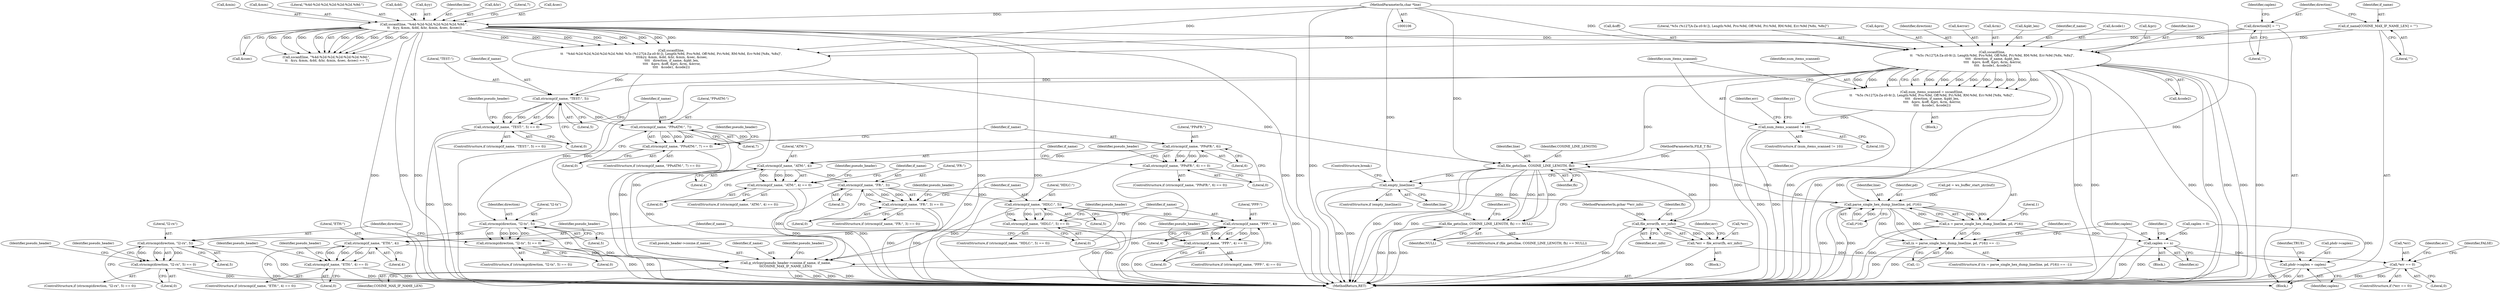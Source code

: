 digraph "0_wireshark_a66628e425db725df1ac52a3c573a03357060ddd@API" {
"1000232" [label="(Call,sscanf(line,\n\t\t   \"%5s (%127[A-Za-z0-9/:]), Length:%9d, Pro:%9d, Off:%9d, Pri:%9d, RM:%9d, Err:%9d [%8x, %8x]\",\n \t\t\t\t   direction, if_name, &pkt_len,\n \t\t\t\t   &pro, &off, &pri, &rm, &error,\n \t\t\t\t   &code1, &code2))"];
"1000156" [label="(Call,sscanf(line, \"%4d-%2d-%2d,%2d:%2d:%2d.%9d:\",\n \t\t   &yy, &mm, &dd, &hr, &min, &sec, &csec))"];
"1000110" [label="(MethodParameterIn,char *line)"];
"1000142" [label="(Call,direction[6] = \"\")"];
"1000138" [label="(Call,if_name[COSINE_MAX_IF_NAME_LEN] = \"\")"];
"1000230" [label="(Call,num_items_scanned = sscanf(line,\n\t\t   \"%5s (%127[A-Za-z0-9/:]), Length:%9d, Pro:%9d, Off:%9d, Pri:%9d, RM:%9d, Err:%9d [%8x, %8x]\",\n \t\t\t\t   direction, if_name, &pkt_len,\n \t\t\t\t   &pro, &off, &pri, &rm, &error,\n \t\t\t\t   &code1, &code2))"];
"1000254" [label="(Call,num_items_scanned != 10)"];
"1000395" [label="(Call,strncmp(if_name, \"TEST:\", 5))"];
"1000394" [label="(Call,strncmp(if_name, \"TEST:\", 5) == 0)"];
"1000411" [label="(Call,strncmp(if_name, \"PPoATM:\", 7))"];
"1000410" [label="(Call,strncmp(if_name, \"PPoATM:\", 7) == 0)"];
"1000427" [label="(Call,strncmp(if_name, \"PPoFR:\", 6))"];
"1000426" [label="(Call,strncmp(if_name, \"PPoFR:\", 6) == 0)"];
"1000443" [label="(Call,strncmp(if_name, \"ATM:\", 4))"];
"1000442" [label="(Call,strncmp(if_name, \"ATM:\", 4) == 0)"];
"1000459" [label="(Call,strncmp(if_name, \"FR:\", 3))"];
"1000458" [label="(Call,strncmp(if_name, \"FR:\", 3) == 0)"];
"1000475" [label="(Call,strncmp(if_name, \"HDLC:\", 5))"];
"1000474" [label="(Call,strncmp(if_name, \"HDLC:\", 5) == 0)"];
"1000491" [label="(Call,strncmp(if_name, \"PPP:\", 4))"];
"1000490" [label="(Call,strncmp(if_name, \"PPP:\", 4) == 0)"];
"1000507" [label="(Call,strncmp(if_name, \"ETH:\", 4))"];
"1000506" [label="(Call,strncmp(if_name, \"ETH:\", 4) == 0)"];
"1000560" [label="(Call,g_strlcpy(pseudo_header->cosine.if_name, if_name,\n\t\tCOSINE_MAX_IF_NAME_LEN))"];
"1000531" [label="(Call,strncmp(direction, \"l2-tx\", 5))"];
"1000530" [label="(Call,strncmp(direction, \"l2-tx\", 5) == 0)"];
"1000547" [label="(Call,strncmp(direction, \"l2-rx\", 5))"];
"1000546" [label="(Call,strncmp(direction, \"l2-rx\", 5) == 0)"];
"1000634" [label="(Call,file_gets(line, COSINE_LINE_LENGTH, fh))"];
"1000633" [label="(Call,file_gets(line, COSINE_LINE_LENGTH, fh) == NULL)"];
"1000643" [label="(Call,file_error(fh, err_info))"];
"1000640" [label="(Call,*err = file_error(fh, err_info))"];
"1000647" [label="(Call,*err == 0)"];
"1000659" [label="(Call,empty_line(line))"];
"1000667" [label="(Call,parse_single_hex_dump_line(line, pd, i*16))"];
"1000664" [label="(Call,(n = parse_single_hex_dump_line(line, pd, i*16)) == -1)"];
"1000665" [label="(Call,n = parse_single_hex_dump_line(line, pd, i*16))"];
"1000687" [label="(Call,caplen += n)"];
"1000690" [label="(Call,phdr->caplen = caplen)"];
"1000157" [label="(Identifier,line)"];
"1000441" [label="(ControlStructure,if (strncmp(if_name, \"ATM:\", 4) == 0))"];
"1000411" [label="(Call,strncmp(if_name, \"PPoATM:\", 7))"];
"1000689" [label="(Identifier,n)"];
"1000694" [label="(Identifier,caplen)"];
"1000239" [label="(Call,&pro)"];
"1000484" [label="(Identifier,pseudo_header)"];
"1000413" [label="(Literal,\"PPoATM:\")"];
"1000494" [label="(Literal,4)"];
"1000165" [label="(Call,&hr)"];
"1000420" [label="(Identifier,pseudo_header)"];
"1000659" [label="(Call,empty_line(line))"];
"1000230" [label="(Call,num_items_scanned = sscanf(line,\n\t\t   \"%5s (%127[A-Za-z0-9/:]), Length:%9d, Pro:%9d, Off:%9d, Pri:%9d, RM:%9d, Err:%9d [%8x, %8x]\",\n \t\t\t\t   direction, if_name, &pkt_len,\n \t\t\t\t   &pro, &off, &pri, &rm, &error,\n \t\t\t\t   &code1, &code2))"];
"1000632" [label="(ControlStructure,if (file_gets(line, COSINE_LINE_LENGTH, fh) == NULL))"];
"1000670" [label="(Call,i*16)"];
"1000567" [label="(Identifier,COSINE_MAX_IF_NAME_LEN)"];
"1000635" [label="(Identifier,line)"];
"1000415" [label="(Literal,0)"];
"1000235" [label="(Identifier,direction)"];
"1000247" [label="(Call,&error)"];
"1000662" [label="(ControlStructure,break;)"];
"1000697" [label="(MethodReturn,RET)"];
"1000525" [label="(Identifier,pseudo_header)"];
"1000534" [label="(Literal,5)"];
"1000489" [label="(ControlStructure,if (strncmp(if_name, \"PPP:\", 4) == 0))"];
"1000462" [label="(Literal,3)"];
"1000664" [label="(Call,(n = parse_single_hex_dump_line(line, pd, i*16)) == -1)"];
"1000173" [label="(Literal,7)"];
"1000404" [label="(Identifier,pseudo_header)"];
"1000459" [label="(Call,strncmp(if_name, \"FR:\", 3))"];
"1000474" [label="(Call,strncmp(if_name, \"HDLC:\", 5) == 0)"];
"1000139" [label="(Identifier,if_name)"];
"1000255" [label="(Identifier,num_items_scanned)"];
"1000563" [label="(Identifier,pseudo_header)"];
"1000490" [label="(Call,strncmp(if_name, \"PPP:\", 4) == 0)"];
"1000532" [label="(Identifier,direction)"];
"1000492" [label="(Identifier,if_name)"];
"1000138" [label="(Call,if_name[COSINE_MAX_IF_NAME_LEN] = \"\")"];
"1000445" [label="(Literal,\"ATM:\")"];
"1000452" [label="(Identifier,pseudo_header)"];
"1000660" [label="(Identifier,line)"];
"1000495" [label="(Literal,0)"];
"1000666" [label="(Identifier,n)"];
"1000394" [label="(Call,strncmp(if_name, \"TEST:\", 5) == 0)"];
"1000673" [label="(Call,-1)"];
"1000637" [label="(Identifier,fh)"];
"1000232" [label="(Call,sscanf(line,\n\t\t   \"%5s (%127[A-Za-z0-9/:]), Length:%9d, Pro:%9d, Off:%9d, Pri:%9d, RM:%9d, Err:%9d [%8x, %8x]\",\n \t\t\t\t   direction, if_name, &pkt_len,\n \t\t\t\t   &pro, &off, &pri, &rm, &error,\n \t\t\t\t   &code1, &code2))"];
"1000169" [label="(Call,&sec)"];
"1000508" [label="(Identifier,if_name)"];
"1000531" [label="(Call,strncmp(direction, \"l2-tx\", 5))"];
"1000167" [label="(Call,&min)"];
"1000461" [label="(Literal,\"FR:\")"];
"1000260" [label="(Identifier,err)"];
"1000649" [label="(Identifier,err)"];
"1000668" [label="(Identifier,line)"];
"1000245" [label="(Call,&rm)"];
"1000396" [label="(Identifier,if_name)"];
"1000161" [label="(Call,&mm)"];
"1000678" [label="(Identifier,err)"];
"1000477" [label="(Literal,\"HDLC:\")"];
"1000687" [label="(Call,caplen += n)"];
"1000506" [label="(Call,strncmp(if_name, \"ETH:\", 4) == 0)"];
"1000112" [label="(MethodParameterIn,gchar **err_info)"];
"1000476" [label="(Identifier,if_name)"];
"1000654" [label="(Identifier,err)"];
"1000690" [label="(Call,phdr->caplen = caplen)"];
"1000237" [label="(Call,&pkt_len)"];
"1000156" [label="(Call,sscanf(line, \"%4d-%2d-%2d,%2d:%2d:%2d.%9d:\",\n \t\t   &yy, &mm, &dd, &hr, &min, &sec, &csec))"];
"1000473" [label="(ControlStructure,if (strncmp(if_name, \"HDLC:\", 5) == 0))"];
"1000550" [label="(Literal,5)"];
"1000639" [label="(Block,)"];
"1000646" [label="(ControlStructure,if (*err == 0))"];
"1000674" [label="(Literal,1)"];
"1000251" [label="(Call,&code2)"];
"1000444" [label="(Identifier,if_name)"];
"1000436" [label="(Identifier,pseudo_header)"];
"1000140" [label="(Literal,\"\")"];
"1000256" [label="(Literal,10)"];
"1000236" [label="(Identifier,if_name)"];
"1000158" [label="(Literal,\"%4d-%2d-%2d,%2d:%2d:%2d.%9d:\")"];
"1000460" [label="(Identifier,if_name)"];
"1000171" [label="(Call,&csec)"];
"1000155" [label="(Call,sscanf(line, \"%4d-%2d-%2d,%2d:%2d:%2d.%9d:\",\n \t\t   &yy, &mm, &dd, &hr, &min, &sec, &csec) == 7)"];
"1000249" [label="(Call,&code1)"];
"1000696" [label="(Identifier,TRUE)"];
"1000428" [label="(Identifier,if_name)"];
"1000669" [label="(Identifier,pd)"];
"1000493" [label="(Literal,\"PPP:\")"];
"1000658" [label="(ControlStructure,if (empty_line(line)))"];
"1000270" [label="(Identifier,yy)"];
"1000667" [label="(Call,parse_single_hex_dump_line(line, pd, i*16))"];
"1000634" [label="(Call,file_gets(line, COSINE_LINE_LENGTH, fh))"];
"1000530" [label="(Call,strncmp(direction, \"l2-tx\", 5) == 0)"];
"1000143" [label="(Identifier,direction)"];
"1000561" [label="(Call,pseudo_header->cosine.if_name)"];
"1000509" [label="(Literal,\"ETH:\")"];
"1000151" [label="(Call,caplen = 0)"];
"1000633" [label="(Call,file_gets(line, COSINE_LINE_LENGTH, fh) == NULL)"];
"1000113" [label="(Block,)"];
"1000442" [label="(Call,strncmp(if_name, \"ATM:\", 4) == 0)"];
"1000229" [label="(Block,)"];
"1000657" [label="(Identifier,FALSE)"];
"1000507" [label="(Call,strncmp(if_name, \"ETH:\", 4))"];
"1000243" [label="(Call,&pri)"];
"1000431" [label="(Literal,0)"];
"1000642" [label="(Identifier,err)"];
"1000650" [label="(Literal,0)"];
"1000641" [label="(Call,*err)"];
"1000510" [label="(Literal,4)"];
"1000414" [label="(Literal,7)"];
"1000566" [label="(Identifier,if_name)"];
"1000142" [label="(Call,direction[6] = \"\")"];
"1000547" [label="(Call,strncmp(direction, \"l2-rx\", 5))"];
"1000648" [label="(Call,*err)"];
"1000571" [label="(Identifier,pseudo_header)"];
"1000163" [label="(Call,&dd)"];
"1000231" [label="(Identifier,num_items_scanned)"];
"1000159" [label="(Call,&yy)"];
"1000152" [label="(Identifier,caplen)"];
"1000110" [label="(MethodParameterIn,char *line)"];
"1000426" [label="(Call,strncmp(if_name, \"PPoFR:\", 6) == 0)"];
"1000458" [label="(Call,strncmp(if_name, \"FR:\", 3) == 0)"];
"1000463" [label="(Literal,0)"];
"1000606" [label="(Call,pd = ws_buffer_start_ptr(buf))"];
"1000640" [label="(Call,*err = file_error(fh, err_info))"];
"1000560" [label="(Call,g_strlcpy(pseudo_header->cosine.if_name, if_name,\n\t\tCOSINE_MAX_IF_NAME_LEN))"];
"1000427" [label="(Call,strncmp(if_name, \"PPoFR:\", 6))"];
"1000644" [label="(Identifier,fh)"];
"1000516" [label="(Identifier,pseudo_header)"];
"1000398" [label="(Literal,5)"];
"1000397" [label="(Literal,\"TEST:\")"];
"1000447" [label="(Literal,0)"];
"1000631" [label="(Block,)"];
"1000630" [label="(Identifier,i)"];
"1000638" [label="(Identifier,NULL)"];
"1000233" [label="(Identifier,line)"];
"1000500" [label="(Identifier,pseudo_header)"];
"1000511" [label="(Literal,0)"];
"1000241" [label="(Call,&off)"];
"1000551" [label="(Literal,0)"];
"1000540" [label="(Identifier,pseudo_header)"];
"1000410" [label="(Call,strncmp(if_name, \"PPoATM:\", 7) == 0)"];
"1000491" [label="(Call,strncmp(if_name, \"PPP:\", 4))"];
"1000479" [label="(Literal,0)"];
"1000665" [label="(Call,n = parse_single_hex_dump_line(line, pd, i*16))"];
"1000429" [label="(Literal,\"PPoFR:\")"];
"1000443" [label="(Call,strncmp(if_name, \"ATM:\", 4))"];
"1000548" [label="(Identifier,direction)"];
"1000393" [label="(ControlStructure,if (strncmp(if_name, \"TEST:\", 5) == 0))"];
"1000425" [label="(ControlStructure,if (strncmp(if_name, \"PPoFR:\", 6) == 0))"];
"1000545" [label="(ControlStructure,if (strncmp(direction, \"l2-rx\", 5) == 0))"];
"1000636" [label="(Identifier,COSINE_LINE_LENGTH)"];
"1000107" [label="(MethodParameterIn,FILE_T fh)"];
"1000645" [label="(Identifier,err_info)"];
"1000478" [label="(Literal,5)"];
"1000688" [label="(Identifier,caplen)"];
"1000475" [label="(Call,strncmp(if_name, \"HDLC:\", 5))"];
"1000446" [label="(Literal,4)"];
"1000177" [label="(Call,sscanf(line,\n\t\t   \"%4d-%2d-%2d,%2d:%2d:%2d.%9d: %5s (%127[A-Za-z0-9/:]), Length:%9d, Pro:%9d, Off:%9d, Pri:%9d, RM:%9d, Err:%9d [%8x, %8x]\",\n \t\t\t&yy, &mm, &dd, &hr, &min, &sec, &csec,\n \t\t\t\t   direction, if_name, &pkt_len,\n \t\t\t\t   &pro, &off, &pri, &rm, &error,\n\t\t\t\t   &code1, &code2))"];
"1000144" [label="(Literal,\"\")"];
"1000399" [label="(Literal,0)"];
"1000234" [label="(Literal,\"%5s (%127[A-Za-z0-9/:]), Length:%9d, Pro:%9d, Off:%9d, Pri:%9d, RM:%9d, Err:%9d [%8x, %8x]\")"];
"1000535" [label="(Literal,0)"];
"1000647" [label="(Call,*err == 0)"];
"1000409" [label="(ControlStructure,if (strncmp(if_name, \"PPoATM:\", 7) == 0))"];
"1000533" [label="(Literal,\"l2-tx\")"];
"1000430" [label="(Literal,6)"];
"1000505" [label="(ControlStructure,if (strncmp(if_name, \"ETH:\", 4) == 0))"];
"1000546" [label="(Call,strncmp(direction, \"l2-rx\", 5) == 0)"];
"1000253" [label="(ControlStructure,if (num_items_scanned != 10))"];
"1000412" [label="(Identifier,if_name)"];
"1000556" [label="(Identifier,pseudo_header)"];
"1000468" [label="(Identifier,pseudo_header)"];
"1000395" [label="(Call,strncmp(if_name, \"TEST:\", 5))"];
"1000691" [label="(Call,phdr->caplen)"];
"1000549" [label="(Literal,\"l2-rx\")"];
"1000529" [label="(ControlStructure,if (strncmp(direction, \"l2-tx\", 5) == 0))"];
"1000254" [label="(Call,num_items_scanned != 10)"];
"1000457" [label="(ControlStructure,if (strncmp(if_name, \"FR:\", 3) == 0))"];
"1000663" [label="(ControlStructure,if ((n = parse_single_hex_dump_line(line, pd, i*16)) == -1))"];
"1000643" [label="(Call,file_error(fh, err_info))"];
"1000232" -> "1000230"  [label="AST: "];
"1000232" -> "1000251"  [label="CFG: "];
"1000233" -> "1000232"  [label="AST: "];
"1000234" -> "1000232"  [label="AST: "];
"1000235" -> "1000232"  [label="AST: "];
"1000236" -> "1000232"  [label="AST: "];
"1000237" -> "1000232"  [label="AST: "];
"1000239" -> "1000232"  [label="AST: "];
"1000241" -> "1000232"  [label="AST: "];
"1000243" -> "1000232"  [label="AST: "];
"1000245" -> "1000232"  [label="AST: "];
"1000247" -> "1000232"  [label="AST: "];
"1000249" -> "1000232"  [label="AST: "];
"1000251" -> "1000232"  [label="AST: "];
"1000230" -> "1000232"  [label="CFG: "];
"1000232" -> "1000697"  [label="DDG: "];
"1000232" -> "1000697"  [label="DDG: "];
"1000232" -> "1000697"  [label="DDG: "];
"1000232" -> "1000697"  [label="DDG: "];
"1000232" -> "1000697"  [label="DDG: "];
"1000232" -> "1000697"  [label="DDG: "];
"1000232" -> "1000697"  [label="DDG: "];
"1000232" -> "1000697"  [label="DDG: "];
"1000232" -> "1000697"  [label="DDG: "];
"1000232" -> "1000697"  [label="DDG: "];
"1000232" -> "1000697"  [label="DDG: "];
"1000232" -> "1000230"  [label="DDG: "];
"1000232" -> "1000230"  [label="DDG: "];
"1000232" -> "1000230"  [label="DDG: "];
"1000232" -> "1000230"  [label="DDG: "];
"1000232" -> "1000230"  [label="DDG: "];
"1000232" -> "1000230"  [label="DDG: "];
"1000232" -> "1000230"  [label="DDG: "];
"1000232" -> "1000230"  [label="DDG: "];
"1000232" -> "1000230"  [label="DDG: "];
"1000232" -> "1000230"  [label="DDG: "];
"1000232" -> "1000230"  [label="DDG: "];
"1000232" -> "1000230"  [label="DDG: "];
"1000156" -> "1000232"  [label="DDG: "];
"1000110" -> "1000232"  [label="DDG: "];
"1000142" -> "1000232"  [label="DDG: "];
"1000138" -> "1000232"  [label="DDG: "];
"1000232" -> "1000395"  [label="DDG: "];
"1000232" -> "1000531"  [label="DDG: "];
"1000232" -> "1000634"  [label="DDG: "];
"1000156" -> "1000155"  [label="AST: "];
"1000156" -> "1000171"  [label="CFG: "];
"1000157" -> "1000156"  [label="AST: "];
"1000158" -> "1000156"  [label="AST: "];
"1000159" -> "1000156"  [label="AST: "];
"1000161" -> "1000156"  [label="AST: "];
"1000163" -> "1000156"  [label="AST: "];
"1000165" -> "1000156"  [label="AST: "];
"1000167" -> "1000156"  [label="AST: "];
"1000169" -> "1000156"  [label="AST: "];
"1000171" -> "1000156"  [label="AST: "];
"1000173" -> "1000156"  [label="CFG: "];
"1000156" -> "1000697"  [label="DDG: "];
"1000156" -> "1000697"  [label="DDG: "];
"1000156" -> "1000697"  [label="DDG: "];
"1000156" -> "1000697"  [label="DDG: "];
"1000156" -> "1000697"  [label="DDG: "];
"1000156" -> "1000697"  [label="DDG: "];
"1000156" -> "1000697"  [label="DDG: "];
"1000156" -> "1000155"  [label="DDG: "];
"1000156" -> "1000155"  [label="DDG: "];
"1000156" -> "1000155"  [label="DDG: "];
"1000156" -> "1000155"  [label="DDG: "];
"1000156" -> "1000155"  [label="DDG: "];
"1000156" -> "1000155"  [label="DDG: "];
"1000156" -> "1000155"  [label="DDG: "];
"1000156" -> "1000155"  [label="DDG: "];
"1000156" -> "1000155"  [label="DDG: "];
"1000110" -> "1000156"  [label="DDG: "];
"1000156" -> "1000177"  [label="DDG: "];
"1000156" -> "1000177"  [label="DDG: "];
"1000156" -> "1000177"  [label="DDG: "];
"1000156" -> "1000177"  [label="DDG: "];
"1000156" -> "1000177"  [label="DDG: "];
"1000156" -> "1000177"  [label="DDG: "];
"1000156" -> "1000177"  [label="DDG: "];
"1000156" -> "1000177"  [label="DDG: "];
"1000110" -> "1000106"  [label="AST: "];
"1000110" -> "1000697"  [label="DDG: "];
"1000110" -> "1000177"  [label="DDG: "];
"1000110" -> "1000634"  [label="DDG: "];
"1000110" -> "1000659"  [label="DDG: "];
"1000110" -> "1000667"  [label="DDG: "];
"1000142" -> "1000113"  [label="AST: "];
"1000142" -> "1000144"  [label="CFG: "];
"1000143" -> "1000142"  [label="AST: "];
"1000144" -> "1000142"  [label="AST: "];
"1000152" -> "1000142"  [label="CFG: "];
"1000142" -> "1000177"  [label="DDG: "];
"1000138" -> "1000113"  [label="AST: "];
"1000138" -> "1000140"  [label="CFG: "];
"1000139" -> "1000138"  [label="AST: "];
"1000140" -> "1000138"  [label="AST: "];
"1000143" -> "1000138"  [label="CFG: "];
"1000138" -> "1000177"  [label="DDG: "];
"1000230" -> "1000229"  [label="AST: "];
"1000231" -> "1000230"  [label="AST: "];
"1000255" -> "1000230"  [label="CFG: "];
"1000230" -> "1000697"  [label="DDG: "];
"1000230" -> "1000254"  [label="DDG: "];
"1000254" -> "1000253"  [label="AST: "];
"1000254" -> "1000256"  [label="CFG: "];
"1000255" -> "1000254"  [label="AST: "];
"1000256" -> "1000254"  [label="AST: "];
"1000260" -> "1000254"  [label="CFG: "];
"1000270" -> "1000254"  [label="CFG: "];
"1000254" -> "1000697"  [label="DDG: "];
"1000254" -> "1000697"  [label="DDG: "];
"1000395" -> "1000394"  [label="AST: "];
"1000395" -> "1000398"  [label="CFG: "];
"1000396" -> "1000395"  [label="AST: "];
"1000397" -> "1000395"  [label="AST: "];
"1000398" -> "1000395"  [label="AST: "];
"1000399" -> "1000395"  [label="CFG: "];
"1000395" -> "1000394"  [label="DDG: "];
"1000395" -> "1000394"  [label="DDG: "];
"1000395" -> "1000394"  [label="DDG: "];
"1000177" -> "1000395"  [label="DDG: "];
"1000395" -> "1000411"  [label="DDG: "];
"1000395" -> "1000560"  [label="DDG: "];
"1000394" -> "1000393"  [label="AST: "];
"1000394" -> "1000399"  [label="CFG: "];
"1000399" -> "1000394"  [label="AST: "];
"1000404" -> "1000394"  [label="CFG: "];
"1000412" -> "1000394"  [label="CFG: "];
"1000394" -> "1000697"  [label="DDG: "];
"1000394" -> "1000697"  [label="DDG: "];
"1000411" -> "1000410"  [label="AST: "];
"1000411" -> "1000414"  [label="CFG: "];
"1000412" -> "1000411"  [label="AST: "];
"1000413" -> "1000411"  [label="AST: "];
"1000414" -> "1000411"  [label="AST: "];
"1000415" -> "1000411"  [label="CFG: "];
"1000411" -> "1000410"  [label="DDG: "];
"1000411" -> "1000410"  [label="DDG: "];
"1000411" -> "1000410"  [label="DDG: "];
"1000411" -> "1000427"  [label="DDG: "];
"1000411" -> "1000560"  [label="DDG: "];
"1000410" -> "1000409"  [label="AST: "];
"1000410" -> "1000415"  [label="CFG: "];
"1000415" -> "1000410"  [label="AST: "];
"1000420" -> "1000410"  [label="CFG: "];
"1000428" -> "1000410"  [label="CFG: "];
"1000410" -> "1000697"  [label="DDG: "];
"1000410" -> "1000697"  [label="DDG: "];
"1000427" -> "1000426"  [label="AST: "];
"1000427" -> "1000430"  [label="CFG: "];
"1000428" -> "1000427"  [label="AST: "];
"1000429" -> "1000427"  [label="AST: "];
"1000430" -> "1000427"  [label="AST: "];
"1000431" -> "1000427"  [label="CFG: "];
"1000427" -> "1000426"  [label="DDG: "];
"1000427" -> "1000426"  [label="DDG: "];
"1000427" -> "1000426"  [label="DDG: "];
"1000427" -> "1000443"  [label="DDG: "];
"1000427" -> "1000560"  [label="DDG: "];
"1000426" -> "1000425"  [label="AST: "];
"1000426" -> "1000431"  [label="CFG: "];
"1000431" -> "1000426"  [label="AST: "];
"1000436" -> "1000426"  [label="CFG: "];
"1000444" -> "1000426"  [label="CFG: "];
"1000426" -> "1000697"  [label="DDG: "];
"1000426" -> "1000697"  [label="DDG: "];
"1000443" -> "1000442"  [label="AST: "];
"1000443" -> "1000446"  [label="CFG: "];
"1000444" -> "1000443"  [label="AST: "];
"1000445" -> "1000443"  [label="AST: "];
"1000446" -> "1000443"  [label="AST: "];
"1000447" -> "1000443"  [label="CFG: "];
"1000443" -> "1000442"  [label="DDG: "];
"1000443" -> "1000442"  [label="DDG: "];
"1000443" -> "1000442"  [label="DDG: "];
"1000443" -> "1000459"  [label="DDG: "];
"1000443" -> "1000560"  [label="DDG: "];
"1000442" -> "1000441"  [label="AST: "];
"1000442" -> "1000447"  [label="CFG: "];
"1000447" -> "1000442"  [label="AST: "];
"1000452" -> "1000442"  [label="CFG: "];
"1000460" -> "1000442"  [label="CFG: "];
"1000442" -> "1000697"  [label="DDG: "];
"1000442" -> "1000697"  [label="DDG: "];
"1000459" -> "1000458"  [label="AST: "];
"1000459" -> "1000462"  [label="CFG: "];
"1000460" -> "1000459"  [label="AST: "];
"1000461" -> "1000459"  [label="AST: "];
"1000462" -> "1000459"  [label="AST: "];
"1000463" -> "1000459"  [label="CFG: "];
"1000459" -> "1000458"  [label="DDG: "];
"1000459" -> "1000458"  [label="DDG: "];
"1000459" -> "1000458"  [label="DDG: "];
"1000459" -> "1000475"  [label="DDG: "];
"1000459" -> "1000560"  [label="DDG: "];
"1000458" -> "1000457"  [label="AST: "];
"1000458" -> "1000463"  [label="CFG: "];
"1000463" -> "1000458"  [label="AST: "];
"1000468" -> "1000458"  [label="CFG: "];
"1000476" -> "1000458"  [label="CFG: "];
"1000458" -> "1000697"  [label="DDG: "];
"1000458" -> "1000697"  [label="DDG: "];
"1000475" -> "1000474"  [label="AST: "];
"1000475" -> "1000478"  [label="CFG: "];
"1000476" -> "1000475"  [label="AST: "];
"1000477" -> "1000475"  [label="AST: "];
"1000478" -> "1000475"  [label="AST: "];
"1000479" -> "1000475"  [label="CFG: "];
"1000475" -> "1000474"  [label="DDG: "];
"1000475" -> "1000474"  [label="DDG: "];
"1000475" -> "1000474"  [label="DDG: "];
"1000475" -> "1000491"  [label="DDG: "];
"1000475" -> "1000560"  [label="DDG: "];
"1000474" -> "1000473"  [label="AST: "];
"1000474" -> "1000479"  [label="CFG: "];
"1000479" -> "1000474"  [label="AST: "];
"1000484" -> "1000474"  [label="CFG: "];
"1000492" -> "1000474"  [label="CFG: "];
"1000474" -> "1000697"  [label="DDG: "];
"1000474" -> "1000697"  [label="DDG: "];
"1000491" -> "1000490"  [label="AST: "];
"1000491" -> "1000494"  [label="CFG: "];
"1000492" -> "1000491"  [label="AST: "];
"1000493" -> "1000491"  [label="AST: "];
"1000494" -> "1000491"  [label="AST: "];
"1000495" -> "1000491"  [label="CFG: "];
"1000491" -> "1000490"  [label="DDG: "];
"1000491" -> "1000490"  [label="DDG: "];
"1000491" -> "1000490"  [label="DDG: "];
"1000491" -> "1000507"  [label="DDG: "];
"1000491" -> "1000560"  [label="DDG: "];
"1000490" -> "1000489"  [label="AST: "];
"1000490" -> "1000495"  [label="CFG: "];
"1000495" -> "1000490"  [label="AST: "];
"1000500" -> "1000490"  [label="CFG: "];
"1000508" -> "1000490"  [label="CFG: "];
"1000490" -> "1000697"  [label="DDG: "];
"1000490" -> "1000697"  [label="DDG: "];
"1000507" -> "1000506"  [label="AST: "];
"1000507" -> "1000510"  [label="CFG: "];
"1000508" -> "1000507"  [label="AST: "];
"1000509" -> "1000507"  [label="AST: "];
"1000510" -> "1000507"  [label="AST: "];
"1000511" -> "1000507"  [label="CFG: "];
"1000507" -> "1000506"  [label="DDG: "];
"1000507" -> "1000506"  [label="DDG: "];
"1000507" -> "1000506"  [label="DDG: "];
"1000507" -> "1000560"  [label="DDG: "];
"1000506" -> "1000505"  [label="AST: "];
"1000506" -> "1000511"  [label="CFG: "];
"1000511" -> "1000506"  [label="AST: "];
"1000516" -> "1000506"  [label="CFG: "];
"1000525" -> "1000506"  [label="CFG: "];
"1000506" -> "1000697"  [label="DDG: "];
"1000506" -> "1000697"  [label="DDG: "];
"1000560" -> "1000113"  [label="AST: "];
"1000560" -> "1000567"  [label="CFG: "];
"1000561" -> "1000560"  [label="AST: "];
"1000566" -> "1000560"  [label="AST: "];
"1000567" -> "1000560"  [label="AST: "];
"1000571" -> "1000560"  [label="CFG: "];
"1000560" -> "1000697"  [label="DDG: "];
"1000560" -> "1000697"  [label="DDG: "];
"1000560" -> "1000697"  [label="DDG: "];
"1000560" -> "1000697"  [label="DDG: "];
"1000531" -> "1000530"  [label="AST: "];
"1000531" -> "1000534"  [label="CFG: "];
"1000532" -> "1000531"  [label="AST: "];
"1000533" -> "1000531"  [label="AST: "];
"1000534" -> "1000531"  [label="AST: "];
"1000535" -> "1000531"  [label="CFG: "];
"1000531" -> "1000697"  [label="DDG: "];
"1000531" -> "1000530"  [label="DDG: "];
"1000531" -> "1000530"  [label="DDG: "];
"1000531" -> "1000530"  [label="DDG: "];
"1000177" -> "1000531"  [label="DDG: "];
"1000531" -> "1000547"  [label="DDG: "];
"1000530" -> "1000529"  [label="AST: "];
"1000530" -> "1000535"  [label="CFG: "];
"1000535" -> "1000530"  [label="AST: "];
"1000540" -> "1000530"  [label="CFG: "];
"1000548" -> "1000530"  [label="CFG: "];
"1000530" -> "1000697"  [label="DDG: "];
"1000530" -> "1000697"  [label="DDG: "];
"1000547" -> "1000546"  [label="AST: "];
"1000547" -> "1000550"  [label="CFG: "];
"1000548" -> "1000547"  [label="AST: "];
"1000549" -> "1000547"  [label="AST: "];
"1000550" -> "1000547"  [label="AST: "];
"1000551" -> "1000547"  [label="CFG: "];
"1000547" -> "1000697"  [label="DDG: "];
"1000547" -> "1000546"  [label="DDG: "];
"1000547" -> "1000546"  [label="DDG: "];
"1000547" -> "1000546"  [label="DDG: "];
"1000546" -> "1000545"  [label="AST: "];
"1000546" -> "1000551"  [label="CFG: "];
"1000551" -> "1000546"  [label="AST: "];
"1000556" -> "1000546"  [label="CFG: "];
"1000563" -> "1000546"  [label="CFG: "];
"1000546" -> "1000697"  [label="DDG: "];
"1000546" -> "1000697"  [label="DDG: "];
"1000634" -> "1000633"  [label="AST: "];
"1000634" -> "1000637"  [label="CFG: "];
"1000635" -> "1000634"  [label="AST: "];
"1000636" -> "1000634"  [label="AST: "];
"1000637" -> "1000634"  [label="AST: "];
"1000638" -> "1000634"  [label="CFG: "];
"1000634" -> "1000697"  [label="DDG: "];
"1000634" -> "1000697"  [label="DDG: "];
"1000634" -> "1000697"  [label="DDG: "];
"1000634" -> "1000633"  [label="DDG: "];
"1000634" -> "1000633"  [label="DDG: "];
"1000634" -> "1000633"  [label="DDG: "];
"1000177" -> "1000634"  [label="DDG: "];
"1000667" -> "1000634"  [label="DDG: "];
"1000107" -> "1000634"  [label="DDG: "];
"1000634" -> "1000643"  [label="DDG: "];
"1000634" -> "1000659"  [label="DDG: "];
"1000633" -> "1000632"  [label="AST: "];
"1000633" -> "1000638"  [label="CFG: "];
"1000638" -> "1000633"  [label="AST: "];
"1000642" -> "1000633"  [label="CFG: "];
"1000660" -> "1000633"  [label="CFG: "];
"1000633" -> "1000697"  [label="DDG: "];
"1000633" -> "1000697"  [label="DDG: "];
"1000633" -> "1000697"  [label="DDG: "];
"1000643" -> "1000640"  [label="AST: "];
"1000643" -> "1000645"  [label="CFG: "];
"1000644" -> "1000643"  [label="AST: "];
"1000645" -> "1000643"  [label="AST: "];
"1000640" -> "1000643"  [label="CFG: "];
"1000643" -> "1000697"  [label="DDG: "];
"1000643" -> "1000697"  [label="DDG: "];
"1000643" -> "1000640"  [label="DDG: "];
"1000643" -> "1000640"  [label="DDG: "];
"1000107" -> "1000643"  [label="DDG: "];
"1000112" -> "1000643"  [label="DDG: "];
"1000640" -> "1000639"  [label="AST: "];
"1000641" -> "1000640"  [label="AST: "];
"1000649" -> "1000640"  [label="CFG: "];
"1000640" -> "1000697"  [label="DDG: "];
"1000640" -> "1000647"  [label="DDG: "];
"1000647" -> "1000646"  [label="AST: "];
"1000647" -> "1000650"  [label="CFG: "];
"1000648" -> "1000647"  [label="AST: "];
"1000650" -> "1000647"  [label="AST: "];
"1000654" -> "1000647"  [label="CFG: "];
"1000657" -> "1000647"  [label="CFG: "];
"1000647" -> "1000697"  [label="DDG: "];
"1000647" -> "1000697"  [label="DDG: "];
"1000659" -> "1000658"  [label="AST: "];
"1000659" -> "1000660"  [label="CFG: "];
"1000660" -> "1000659"  [label="AST: "];
"1000662" -> "1000659"  [label="CFG: "];
"1000666" -> "1000659"  [label="CFG: "];
"1000659" -> "1000697"  [label="DDG: "];
"1000659" -> "1000697"  [label="DDG: "];
"1000659" -> "1000667"  [label="DDG: "];
"1000667" -> "1000665"  [label="AST: "];
"1000667" -> "1000670"  [label="CFG: "];
"1000668" -> "1000667"  [label="AST: "];
"1000669" -> "1000667"  [label="AST: "];
"1000670" -> "1000667"  [label="AST: "];
"1000665" -> "1000667"  [label="CFG: "];
"1000667" -> "1000697"  [label="DDG: "];
"1000667" -> "1000697"  [label="DDG: "];
"1000667" -> "1000697"  [label="DDG: "];
"1000667" -> "1000664"  [label="DDG: "];
"1000667" -> "1000664"  [label="DDG: "];
"1000667" -> "1000664"  [label="DDG: "];
"1000667" -> "1000665"  [label="DDG: "];
"1000667" -> "1000665"  [label="DDG: "];
"1000667" -> "1000665"  [label="DDG: "];
"1000606" -> "1000667"  [label="DDG: "];
"1000670" -> "1000667"  [label="DDG: "];
"1000670" -> "1000667"  [label="DDG: "];
"1000664" -> "1000663"  [label="AST: "];
"1000664" -> "1000673"  [label="CFG: "];
"1000665" -> "1000664"  [label="AST: "];
"1000673" -> "1000664"  [label="AST: "];
"1000678" -> "1000664"  [label="CFG: "];
"1000688" -> "1000664"  [label="CFG: "];
"1000664" -> "1000697"  [label="DDG: "];
"1000664" -> "1000697"  [label="DDG: "];
"1000665" -> "1000664"  [label="DDG: "];
"1000673" -> "1000664"  [label="DDG: "];
"1000666" -> "1000665"  [label="AST: "];
"1000674" -> "1000665"  [label="CFG: "];
"1000665" -> "1000697"  [label="DDG: "];
"1000665" -> "1000697"  [label="DDG: "];
"1000665" -> "1000687"  [label="DDG: "];
"1000687" -> "1000631"  [label="AST: "];
"1000687" -> "1000689"  [label="CFG: "];
"1000688" -> "1000687"  [label="AST: "];
"1000689" -> "1000687"  [label="AST: "];
"1000630" -> "1000687"  [label="CFG: "];
"1000687" -> "1000697"  [label="DDG: "];
"1000687" -> "1000697"  [label="DDG: "];
"1000151" -> "1000687"  [label="DDG: "];
"1000687" -> "1000690"  [label="DDG: "];
"1000690" -> "1000113"  [label="AST: "];
"1000690" -> "1000694"  [label="CFG: "];
"1000691" -> "1000690"  [label="AST: "];
"1000694" -> "1000690"  [label="AST: "];
"1000696" -> "1000690"  [label="CFG: "];
"1000690" -> "1000697"  [label="DDG: "];
"1000690" -> "1000697"  [label="DDG: "];
"1000151" -> "1000690"  [label="DDG: "];
}
